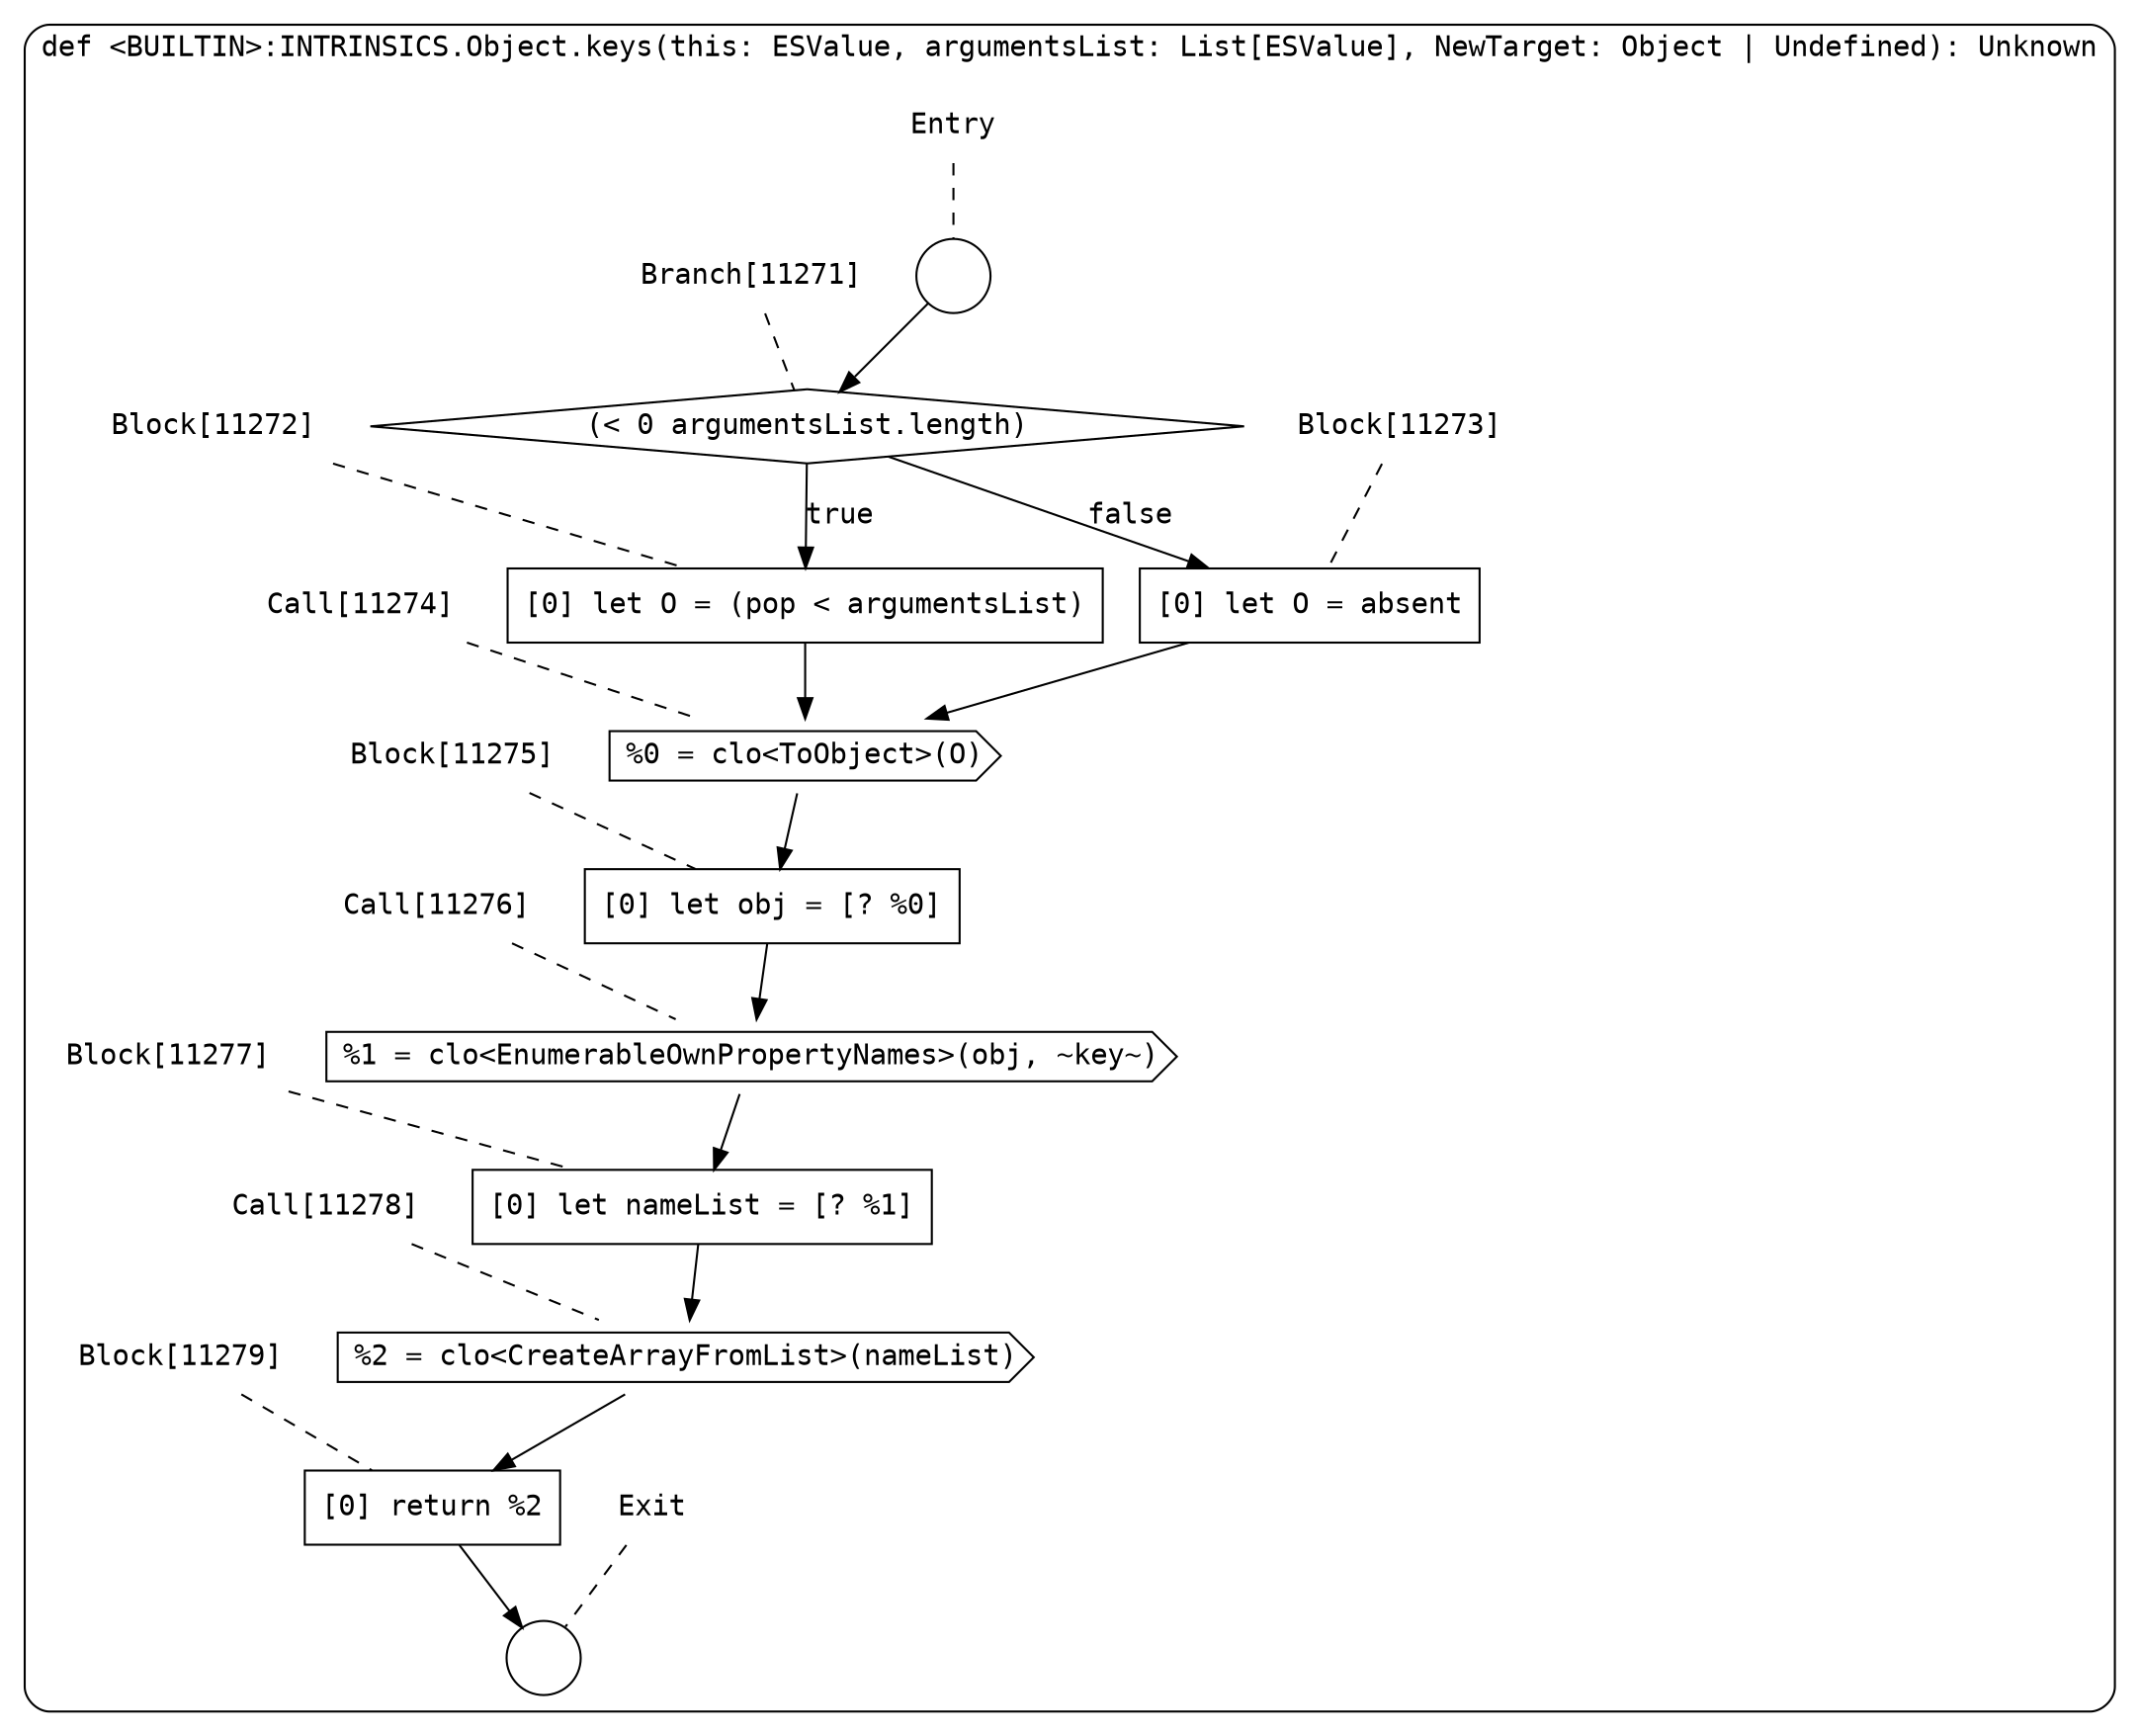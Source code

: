 digraph {
  graph [fontname = "Consolas"]
  node [fontname = "Consolas"]
  edge [fontname = "Consolas"]
  subgraph cluster2016 {
    label = "def <BUILTIN>:INTRINSICS.Object.keys(this: ESValue, argumentsList: List[ESValue], NewTarget: Object | Undefined): Unknown"
    style = rounded
    cluster2016_entry_name [shape=none, label=<<font color="black">Entry</font>>]
    cluster2016_entry_name -> cluster2016_entry [arrowhead=none, color="black", style=dashed]
    cluster2016_entry [shape=circle label=" " color="black" fillcolor="white" style=filled]
    cluster2016_entry -> node11271 [color="black"]
    cluster2016_exit_name [shape=none, label=<<font color="black">Exit</font>>]
    cluster2016_exit_name -> cluster2016_exit [arrowhead=none, color="black", style=dashed]
    cluster2016_exit [shape=circle label=" " color="black" fillcolor="white" style=filled]
    node11271_name [shape=none, label=<<font color="black">Branch[11271]</font>>]
    node11271_name -> node11271 [arrowhead=none, color="black", style=dashed]
    node11271 [shape=diamond, label=<<font color="black">(&lt; 0 argumentsList.length)</font>> color="black" fillcolor="white", style=filled]
    node11271 -> node11272 [label=<<font color="black">true</font>> color="black"]
    node11271 -> node11273 [label=<<font color="black">false</font>> color="black"]
    node11272_name [shape=none, label=<<font color="black">Block[11272]</font>>]
    node11272_name -> node11272 [arrowhead=none, color="black", style=dashed]
    node11272 [shape=box, label=<<font color="black">[0] let O = (pop &lt; argumentsList)<BR ALIGN="LEFT"/></font>> color="black" fillcolor="white", style=filled]
    node11272 -> node11274 [color="black"]
    node11273_name [shape=none, label=<<font color="black">Block[11273]</font>>]
    node11273_name -> node11273 [arrowhead=none, color="black", style=dashed]
    node11273 [shape=box, label=<<font color="black">[0] let O = absent<BR ALIGN="LEFT"/></font>> color="black" fillcolor="white", style=filled]
    node11273 -> node11274 [color="black"]
    node11274_name [shape=none, label=<<font color="black">Call[11274]</font>>]
    node11274_name -> node11274 [arrowhead=none, color="black", style=dashed]
    node11274 [shape=cds, label=<<font color="black">%0 = clo&lt;ToObject&gt;(O)</font>> color="black" fillcolor="white", style=filled]
    node11274 -> node11275 [color="black"]
    node11275_name [shape=none, label=<<font color="black">Block[11275]</font>>]
    node11275_name -> node11275 [arrowhead=none, color="black", style=dashed]
    node11275 [shape=box, label=<<font color="black">[0] let obj = [? %0]<BR ALIGN="LEFT"/></font>> color="black" fillcolor="white", style=filled]
    node11275 -> node11276 [color="black"]
    node11276_name [shape=none, label=<<font color="black">Call[11276]</font>>]
    node11276_name -> node11276 [arrowhead=none, color="black", style=dashed]
    node11276 [shape=cds, label=<<font color="black">%1 = clo&lt;EnumerableOwnPropertyNames&gt;(obj, ~key~)</font>> color="black" fillcolor="white", style=filled]
    node11276 -> node11277 [color="black"]
    node11277_name [shape=none, label=<<font color="black">Block[11277]</font>>]
    node11277_name -> node11277 [arrowhead=none, color="black", style=dashed]
    node11277 [shape=box, label=<<font color="black">[0] let nameList = [? %1]<BR ALIGN="LEFT"/></font>> color="black" fillcolor="white", style=filled]
    node11277 -> node11278 [color="black"]
    node11278_name [shape=none, label=<<font color="black">Call[11278]</font>>]
    node11278_name -> node11278 [arrowhead=none, color="black", style=dashed]
    node11278 [shape=cds, label=<<font color="black">%2 = clo&lt;CreateArrayFromList&gt;(nameList)</font>> color="black" fillcolor="white", style=filled]
    node11278 -> node11279 [color="black"]
    node11279_name [shape=none, label=<<font color="black">Block[11279]</font>>]
    node11279_name -> node11279 [arrowhead=none, color="black", style=dashed]
    node11279 [shape=box, label=<<font color="black">[0] return %2<BR ALIGN="LEFT"/></font>> color="black" fillcolor="white", style=filled]
    node11279 -> cluster2016_exit [color="black"]
  }
}